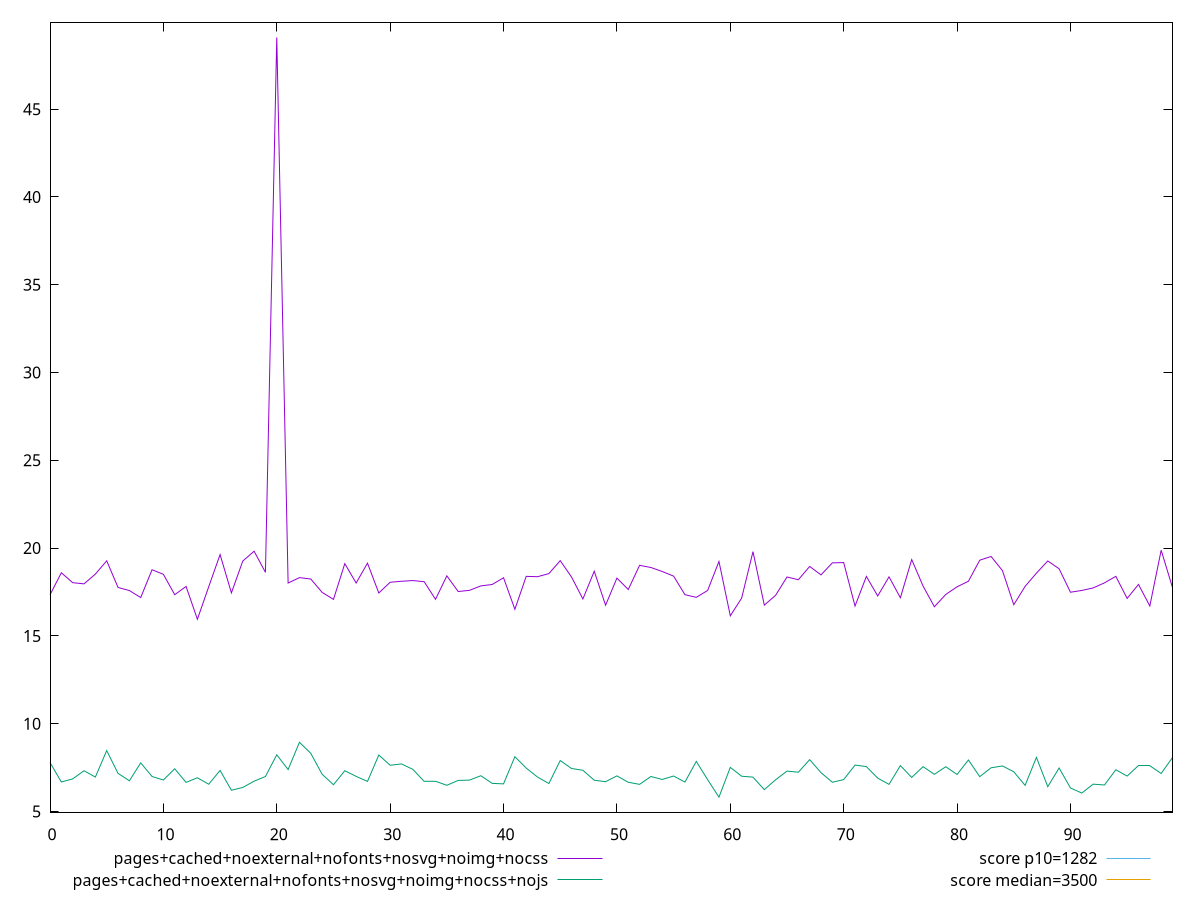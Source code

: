 reset

$pagesCachedNoexternalNofontsNosvgNoimgNocss <<EOF
0 17.339999999999993
1 18.595999999999993
2 18.031999999999996
3 17.963999999999988
4 18.51999999999999
5 19.275999999999993
6 17.759999999999994
7 17.58399999999999
8 17.183999999999997
9 18.767999999999994
10 18.507999999999996
11 17.347999999999992
12 17.815999999999992
13 15.947999999999993
14 17.80399999999999
15 19.63199999999999
16 17.45199999999999
17 19.25999999999999
18 19.82399999999999
19 18.619999999999994
20 49.08399999999998
21 18.011999999999993
22 18.319999999999993
23 18.239999999999988
24 17.479999999999997
25 17.07999999999999
26 19.115999999999993
27 18.011999999999993
28 19.144
29 17.443999999999996
30 18.05599999999999
31 18.111999999999995
32 18.151999999999994
33 18.087999999999994
34 17.083999999999993
35 18.41999999999999
36 17.527999999999995
37 17.59599999999999
38 17.847999999999992
39 17.927999999999997
40 18.31199999999999
41 16.51599999999999
42 18.39199999999999
43 18.371999999999993
44 18.547999999999995
45 19.28799999999999
46 18.347999999999992
47 17.103999999999996
48 18.68399999999999
49 16.747999999999994
50 18.291999999999998
51 17.64399999999999
52 19.019999999999992
53 18.895999999999994
54 18.667999999999992
55 18.403999999999996
56 17.347999999999992
57 17.195999999999998
58 17.587999999999994
59 19.239999999999995
60 16.14399999999999
61 17.15199999999999
62 19.79999999999999
63 16.75199999999999
64 17.315999999999995
65 18.355999999999995
66 18.19999999999999
67 18.955999999999996
68 18.475999999999996
69 19.159999999999993
70 19.17599999999999
71 16.69999999999999
72 18.387999999999995
73 17.27599999999999
74 18.36399999999999
75 17.17199999999999
76 19.347999999999995
77 17.839999999999993
78 16.659999999999993
79 17.35999999999999
80 17.795999999999992
81 18.11199999999999
82 19.31199999999999
83 19.523999999999994
84 18.72
85 16.77599999999999
86 17.819999999999993
87 18.575999999999993
88 19.267999999999994
89 18.82399999999999
90 17.487999999999992
91 17.587999999999994
92 17.731999999999996
93 18.019999999999992
94 18.391999999999992
95 17.13599999999999
96 17.931999999999988
97 16.70399999999999
98 19.879999999999995
99 17.755999999999993
EOF

$pagesCachedNoexternalNofontsNosvgNoimgNocssNojs <<EOF
0 7.792000000000002
1 6.6800000000000015
2 6.856000000000002
3 7.32
4 6.960000000000001
5 8.468000000000002
6 7.1720000000000015
7 6.748000000000001
8 7.768000000000001
9 6.992000000000002
10 6.792000000000002
11 7.432000000000001
12 6.656000000000001
13 6.920000000000001
14 6.552000000000001
15 7.340000000000002
16 6.208000000000002
17 6.368000000000001
18 6.724000000000001
19 6.992000000000001
20 8.228000000000002
21 7.388
22 8.94
23 8.312000000000001
24 7.12
25 6.524000000000001
26 7.32
27 7.000000000000002
28 6.7120000000000015
29 8.216000000000001
30 7.6320000000000014
31 7.708000000000002
32 7.4
33 6.716000000000001
34 6.720000000000001
35 6.492000000000001
36 6.768000000000001
37 6.788000000000002
38 7.036000000000001
39 6.600000000000001
40 6.572000000000001
41 8.120000000000001
42 7.472000000000001
43 6.960000000000001
44 6.5920000000000005
45 7.9
46 7.448000000000002
47 7.348000000000002
48 6.78
49 6.6960000000000015
50 7.0280000000000005
51 6.6640000000000015
52 6.544000000000001
53 6.992000000000001
54 6.824000000000002
55 7.020000000000001
56 6.676000000000001
57 7.852
58 6.812000000000002
59 5.816000000000001
60 7.5120000000000005
61 7.008000000000001
62 6.956000000000001
63 6.2440000000000015
64 6.808000000000001
65 7.300000000000001
66 7.2360000000000015
67 7.952000000000002
68 7.2120000000000015
69 6.664000000000001
70 6.816
71 7.644
72 7.556000000000001
73 6.9
74 6.544000000000001
75 7.612
76 6.940000000000001
77 7.552000000000001
78 7.1160000000000005
79 7.548000000000001
80 7.1080000000000005
81 7.932000000000002
82 6.984000000000002
83 7.488000000000001
84 7.592000000000001
85 7.264000000000001
86 6.488000000000001
87 8.080000000000002
88 6.412000000000001
89 7.476000000000001
90 6.340000000000002
91 6.048000000000002
92 6.556000000000001
93 6.508000000000001
94 7.376000000000001
95 7.016
96 7.600000000000001
97 7.600000000000001
98 7.1640000000000015
99 8.076
EOF

set key outside below
set xrange [0:99]
set yrange [4.950640000000001:49.949359999999984]
set terminal svg size 640, 500 enhanced background rgb 'white'
set output "report_00007_2020-12-11T15:55:29.892Z/bootup-time/comparison/line/12_vs_13.svg"

plot $pagesCachedNoexternalNofontsNosvgNoimgNocss title "pages+cached+noexternal+nofonts+nosvg+noimg+nocss" with line, \
     $pagesCachedNoexternalNofontsNosvgNoimgNocssNojs title "pages+cached+noexternal+nofonts+nosvg+noimg+nocss+nojs" with line, \
     1282 title "score p10=1282", \
     3500 title "score median=3500"

reset
